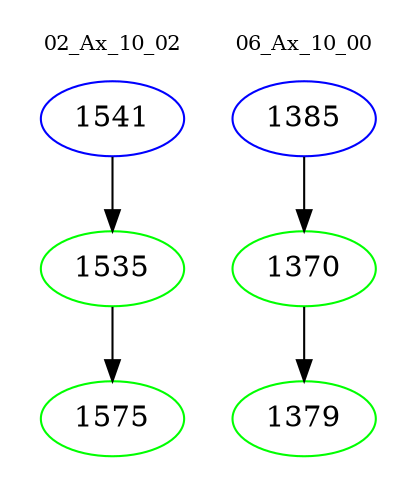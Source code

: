 digraph{
subgraph cluster_0 {
color = white
label = "02_Ax_10_02";
fontsize=10;
T0_1541 [label="1541", color="blue"]
T0_1541 -> T0_1535 [color="black"]
T0_1535 [label="1535", color="green"]
T0_1535 -> T0_1575 [color="black"]
T0_1575 [label="1575", color="green"]
}
subgraph cluster_1 {
color = white
label = "06_Ax_10_00";
fontsize=10;
T1_1385 [label="1385", color="blue"]
T1_1385 -> T1_1370 [color="black"]
T1_1370 [label="1370", color="green"]
T1_1370 -> T1_1379 [color="black"]
T1_1379 [label="1379", color="green"]
}
}
